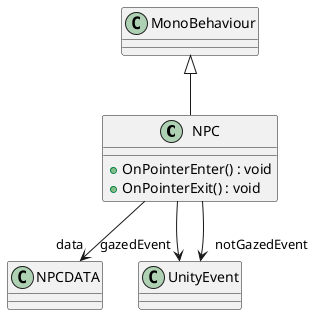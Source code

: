 @startuml
class NPC {
    + OnPointerEnter() : void
    + OnPointerExit() : void
}
MonoBehaviour <|-- NPC
NPC --> "data" NPCDATA
NPC --> "gazedEvent" UnityEvent
NPC --> "notGazedEvent" UnityEvent
@enduml
